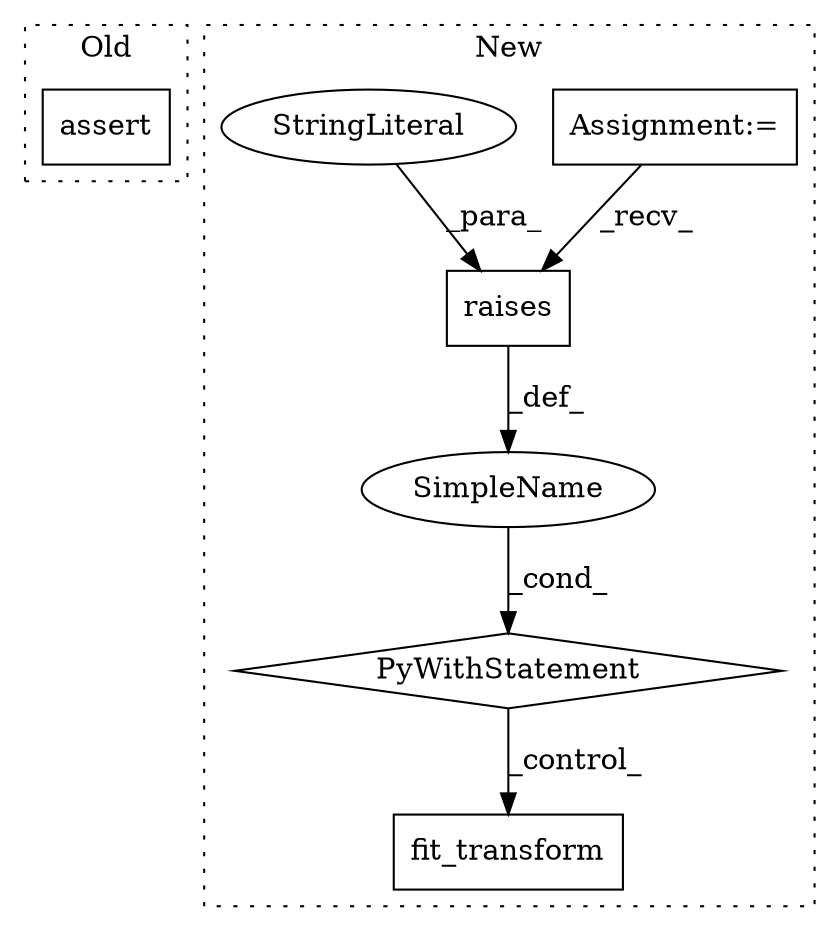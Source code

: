 digraph G {
subgraph cluster0 {
1 [label="assert" a="32" s="17708,17829" l="20,1" shape="box"];
label = "Old";
style="dotted";
}
subgraph cluster1 {
2 [label="fit_transform" a="32" s="17897,17912" l="14,1" shape="box"];
3 [label="SimpleName" a="42" s="" l="" shape="ellipse"];
4 [label="PyWithStatement" a="104" s="17777,17868" l="10,2" shape="diamond"];
5 [label="Assignment:=" a="7" s="17659" l="6" shape="box"];
6 [label="raises" a="32" s="17794,17867" l="7,1" shape="box"];
7 [label="StringLiteral" a="45" s="17812" l="55" shape="ellipse"];
label = "New";
style="dotted";
}
3 -> 4 [label="_cond_"];
4 -> 2 [label="_control_"];
5 -> 6 [label="_recv_"];
6 -> 3 [label="_def_"];
7 -> 6 [label="_para_"];
}